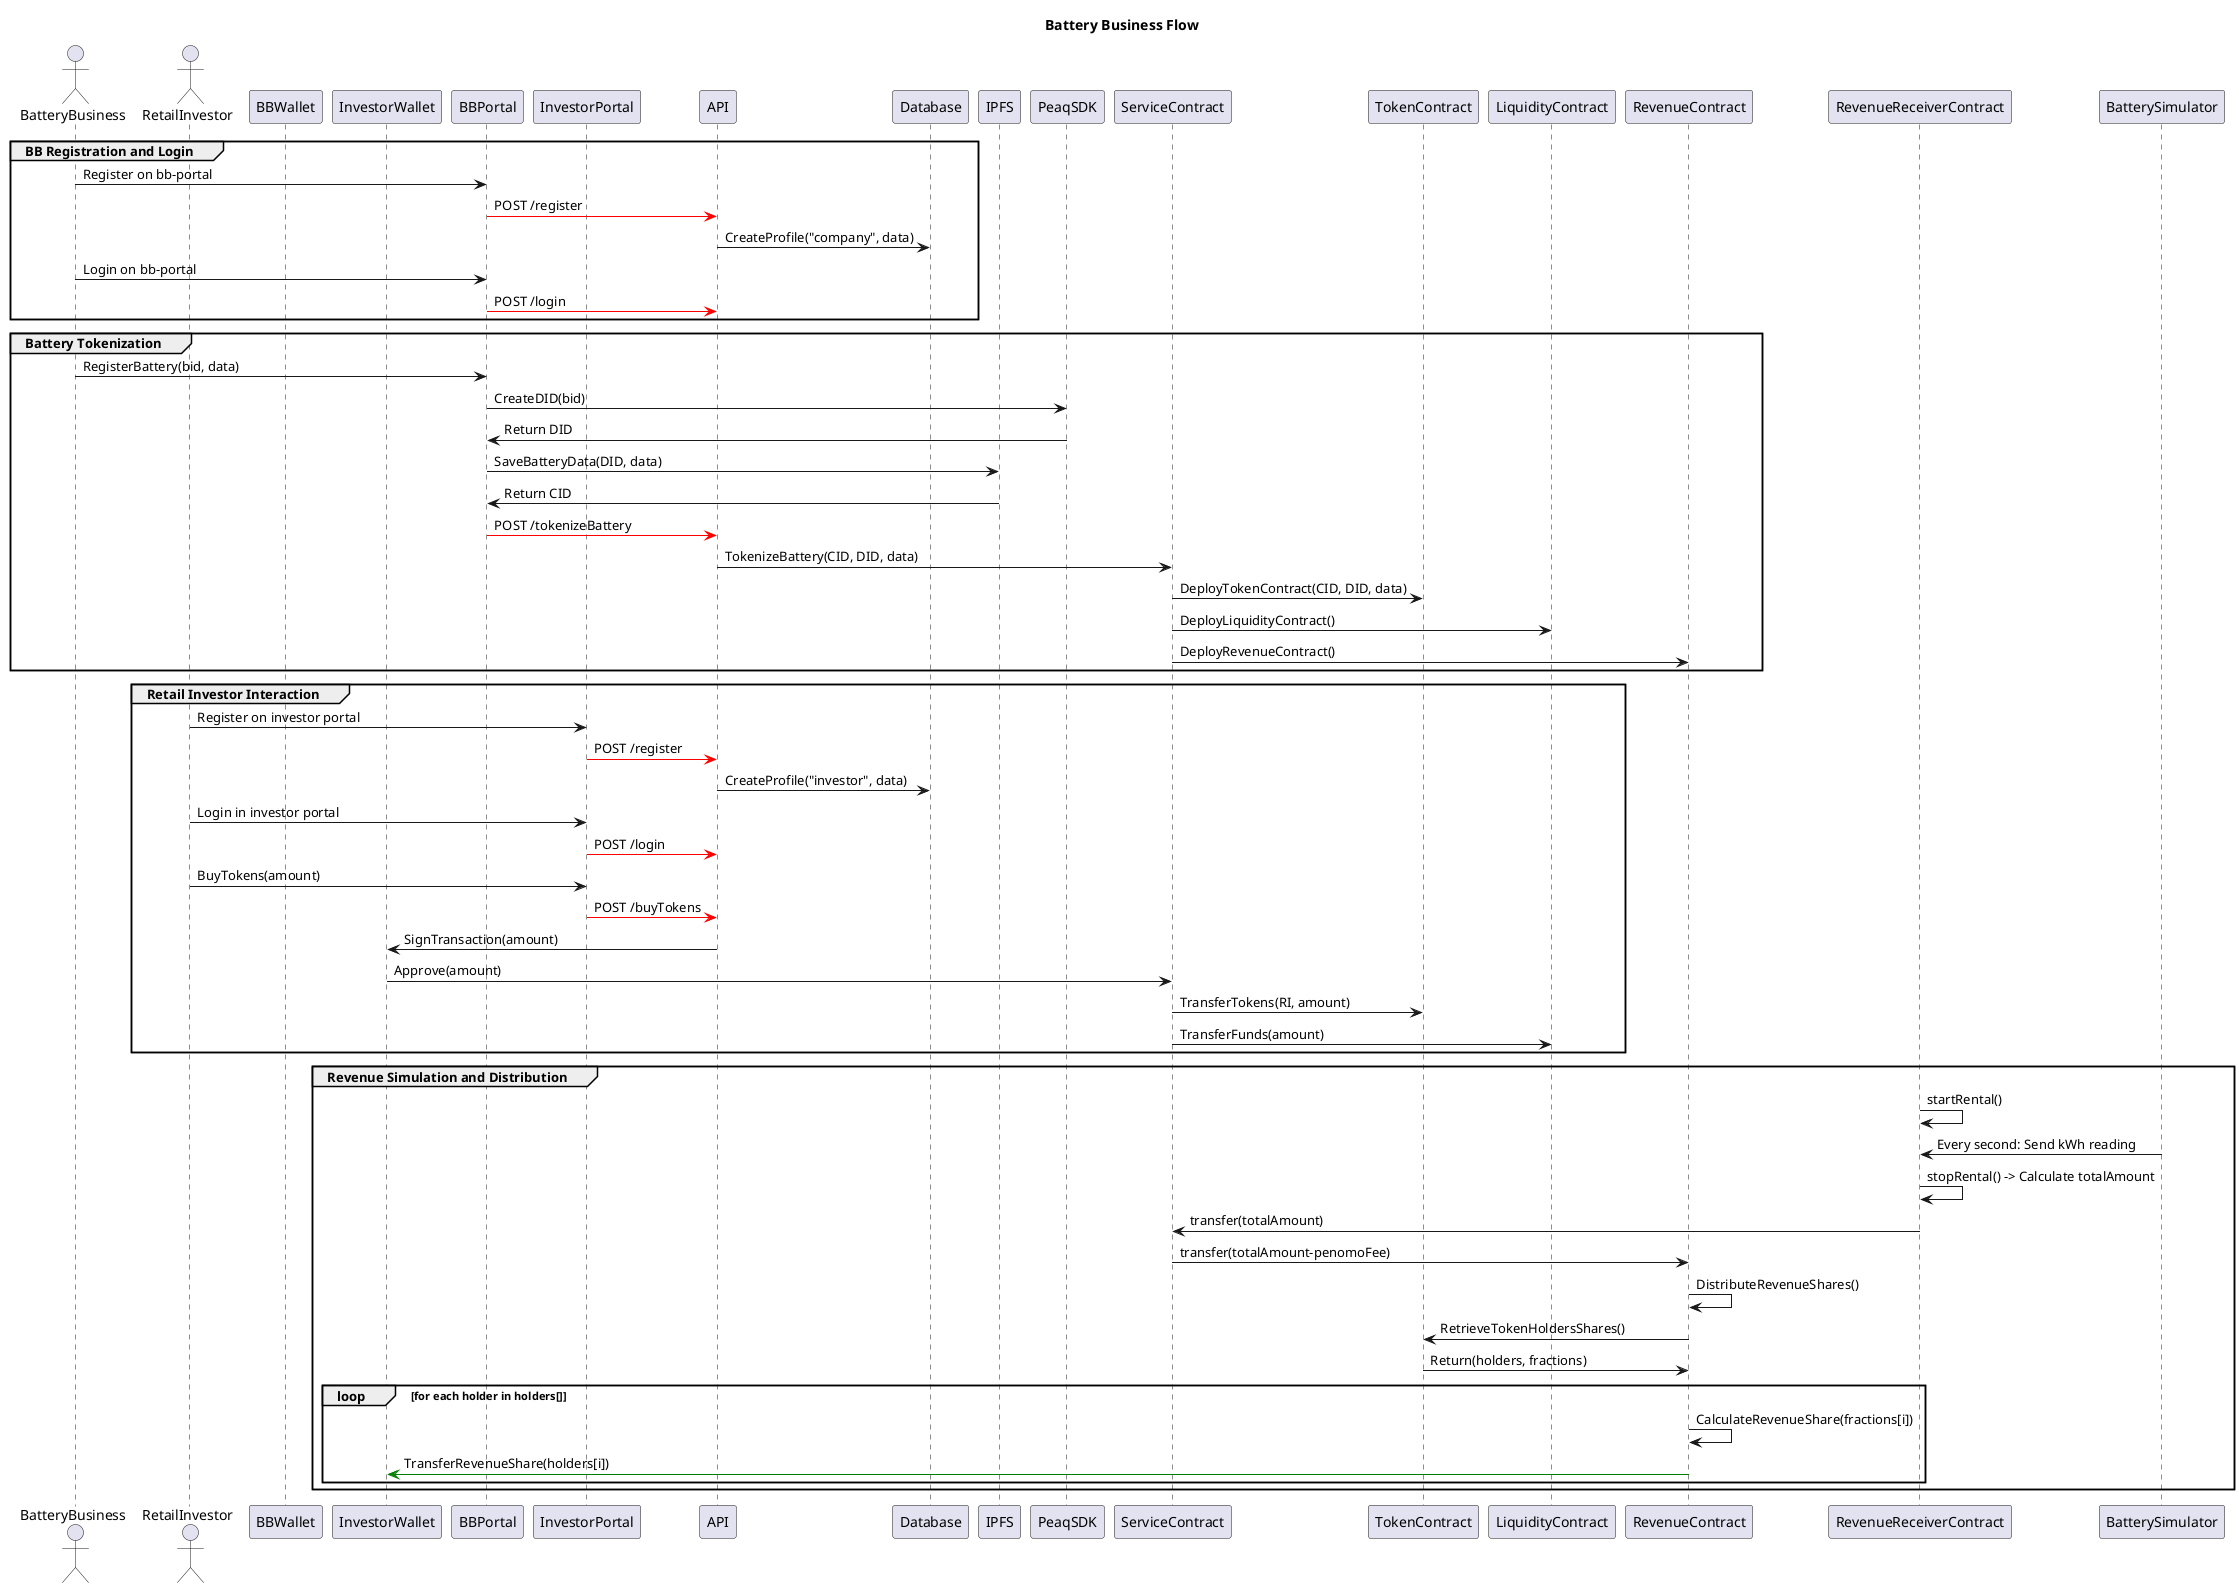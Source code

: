 @startuml
title Battery Business Flow

actor BatteryBusiness as BB
actor RetailInvestor as RI

participant BBWallet as BBW
participant InvestorWallet as IW

participant BBPortal as BBP
participant InvestorPortal as IP

participant API as API

participant Database as DB
participant IPFS as IPFS
participant PeaqSDK as PS

participant ServiceContract as SC
participant TokenContract as TC
participant LiquidityContract as LC
participant RevenueContract as RC
participant RevenueReceiverContract as RRC

participant BatterySimulator as BS

' Battery Business Registration and Login
group BB Registration and Login
    BB -> BBP: Register on bb-portal
    BBP -[#red]> API: POST /register
    API -> DB: CreateProfile("company", data)
    BB -> BBP: Login on bb-portal
    BBP -[#red]> API: POST /login
end

' Battery Tokenization
group Battery Tokenization
    BB -> BBP: RegisterBattery(bid, data)
    BBP -> PS: CreateDID(bid)
    PS -> BBP: Return DID
    BBP -> IPFS: SaveBatteryData(DID, data)
    IPFS -> BBP: Return CID
    BBP -[#red]> API: POST /tokenizeBattery
    API -> SC: TokenizeBattery(CID, DID, data)
    SC -> TC: DeployTokenContract(CID, DID, data)
    SC -> LC: DeployLiquidityContract()
    SC -> RC: DeployRevenueContract()
end

' Retail Investor Registration and Token Purchase
group Retail Investor Interaction
    RI -> IP: Register on investor portal
    IP -[#red]> API: POST /register
    API -> DB: CreateProfile("investor", data)
    RI -> IP: Login in investor portal
    IP -[#red]> API: POST /login
    RI -> IP: BuyTokens(amount)
    IP -[#red]> API: POST /buyTokens
    API -> IW: SignTransaction(amount)
    IW -> SC: Approve(amount)
    SC -> TC: TransferTokens(RI, amount)
    SC -> LC: TransferFunds(amount)
end

' Revenue Simulation and Distribution
group Revenue Simulation and Distribution
    RRC -> RRC: startRental()
    BS -> RRC: Every second: Send kWh reading
    RRC -> RRC: stopRental() -> Calculate totalAmount
    RRC -> SC: transfer(totalAmount)
    SC -> RC: transfer(totalAmount-penomoFee)
    RC -> RC:  DistributeRevenueShares()
    RC -> TC: RetrieveTokenHoldersShares()
    TC -> RC: Return(holders, fractions)
    loop for each holder in holders[]
        RC -> RC: CalculateRevenueShare(fractions[i])
        RC -[#green]> IW: TransferRevenueShare(holders[i])
    end
end

@enduml
